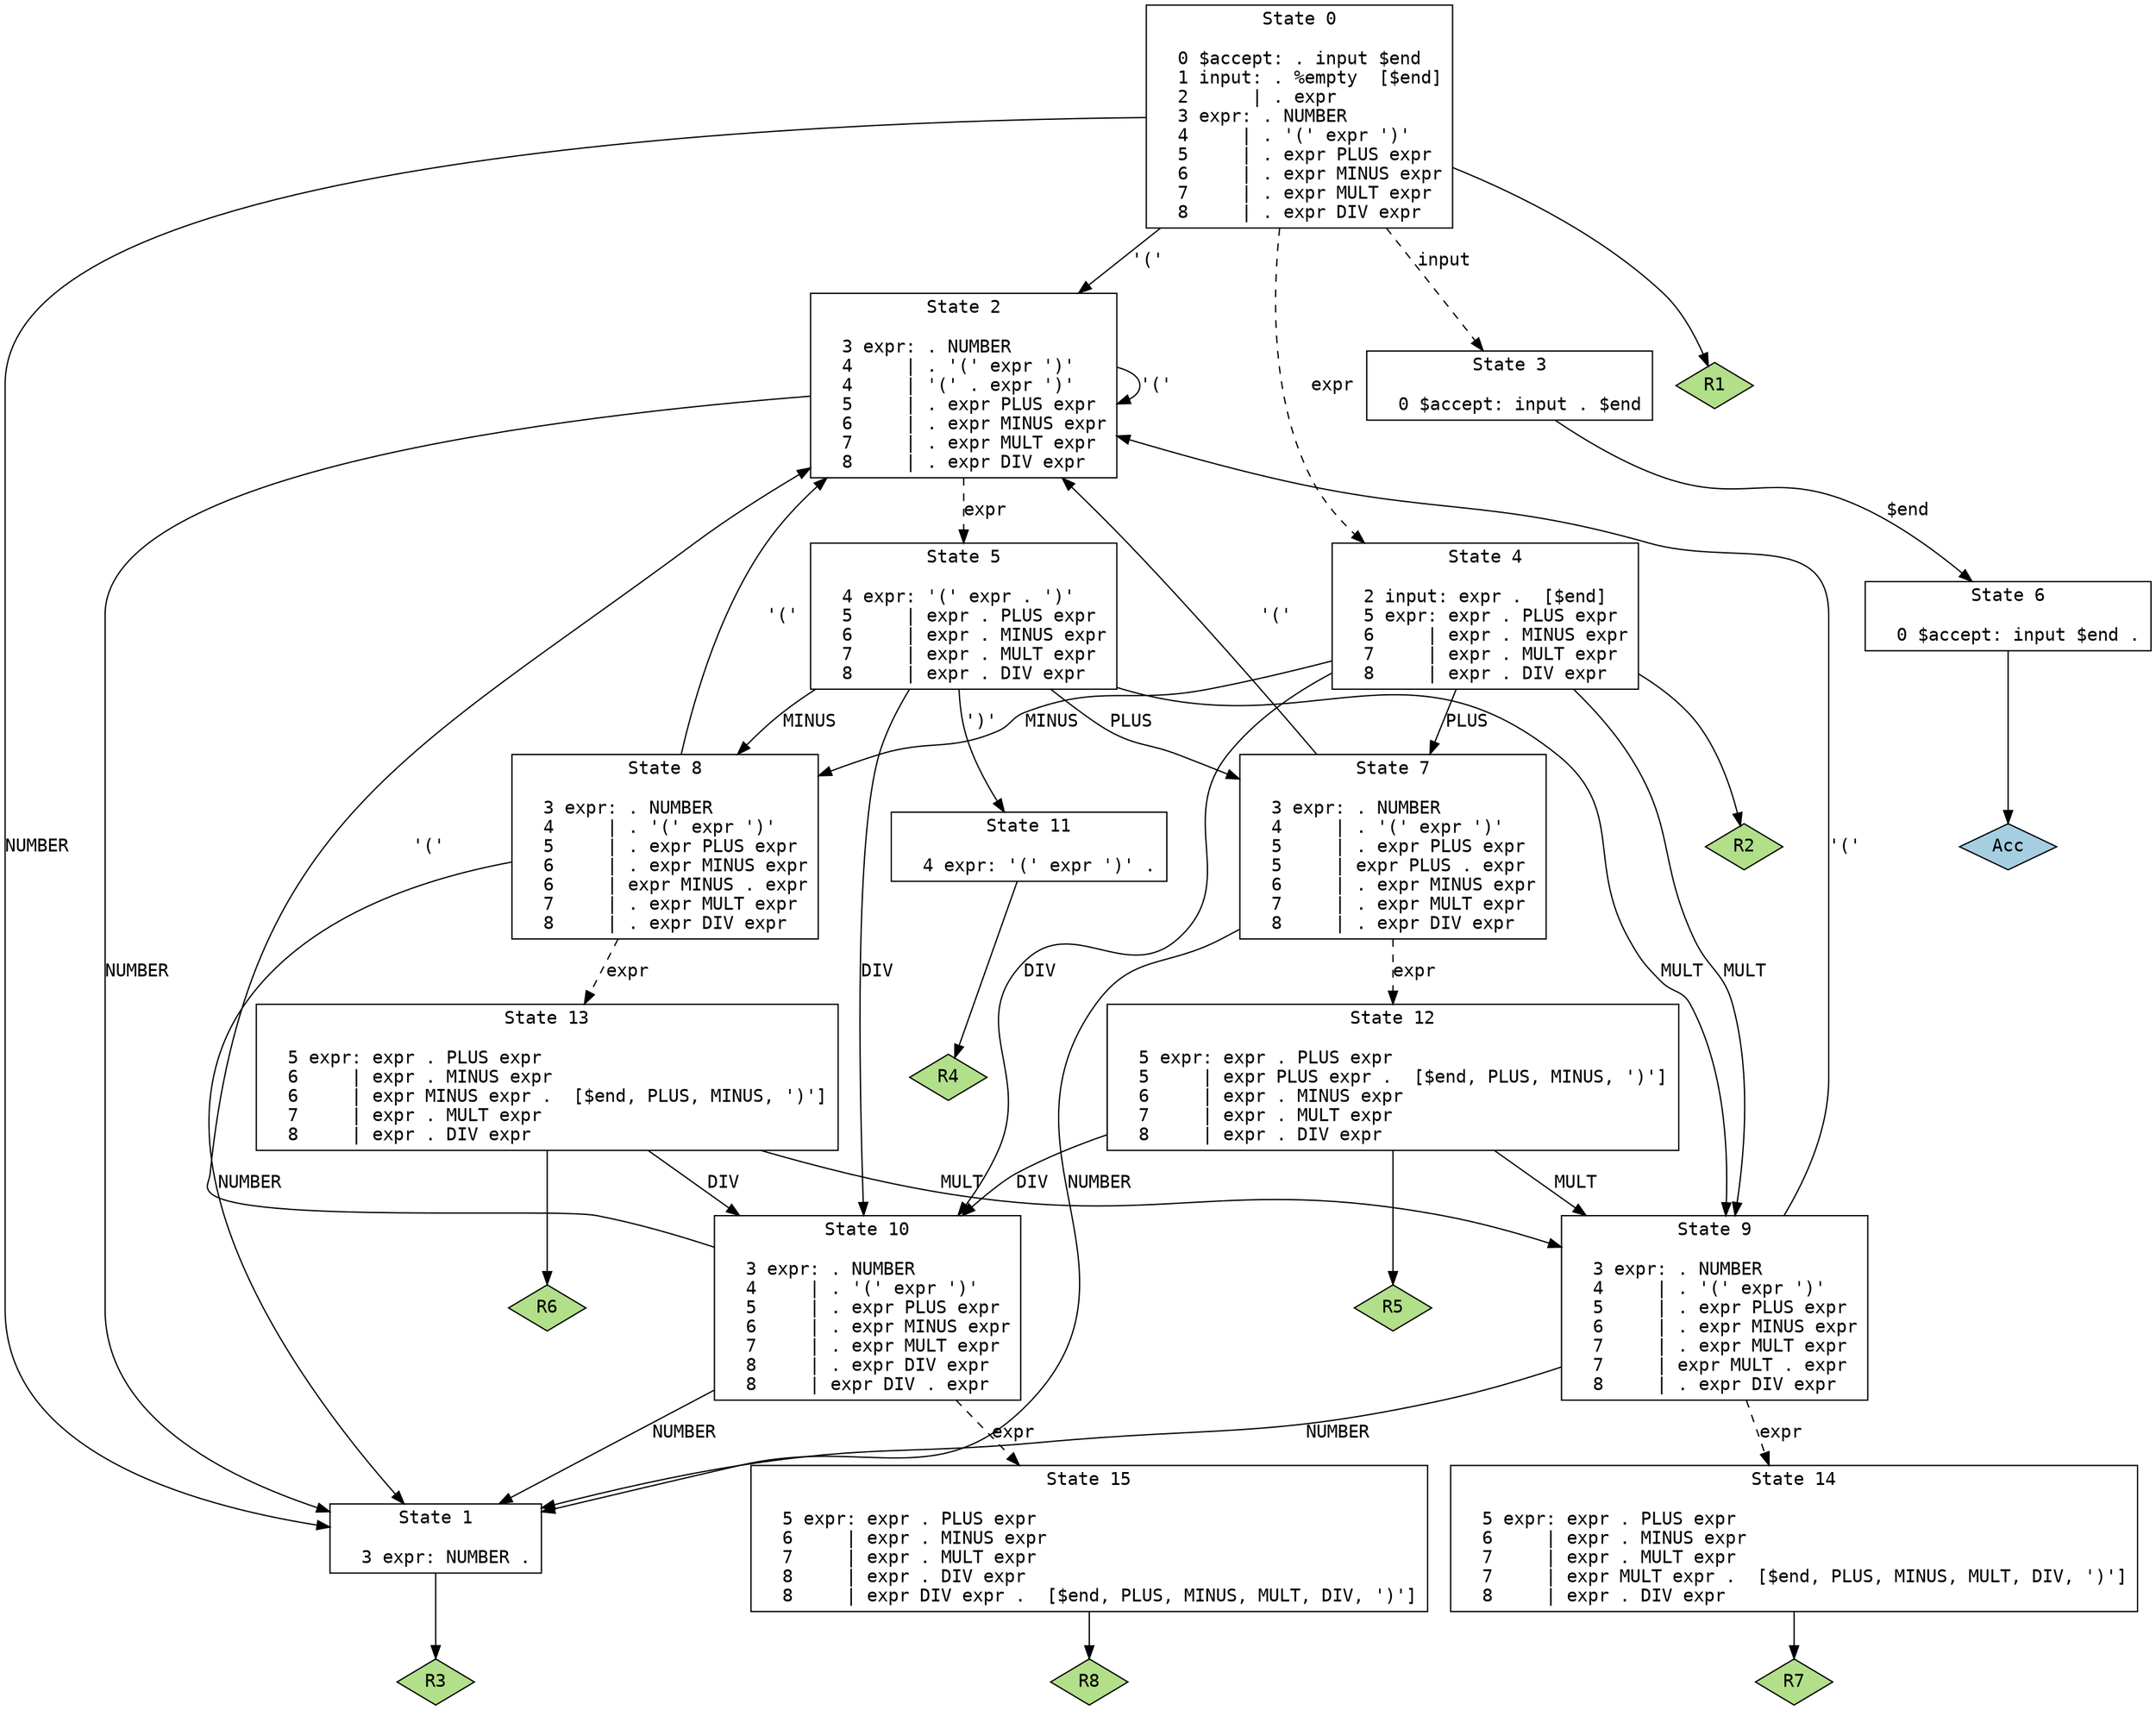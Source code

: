 // Generated by GNU Bison 3.0.4.
// Report bugs to <bug-bison@gnu.org>.
// Home page: <http://www.gnu.org/software/bison/>.

digraph "parser.y"
{
  node [fontname = courier, shape = box, colorscheme = paired6]
  edge [fontname = courier]

  0 [label="State 0\n\l  0 $accept: . input $end\l  1 input: . %empty  [$end]\l  2      | . expr\l  3 expr: . NUMBER\l  4     | . '(' expr ')'\l  5     | . expr PLUS expr\l  6     | . expr MINUS expr\l  7     | . expr MULT expr\l  8     | . expr DIV expr\l"]
  0 -> 1 [style=solid label="NUMBER"]
  0 -> 2 [style=solid label="'('"]
  0 -> 3 [style=dashed label="input"]
  0 -> 4 [style=dashed label="expr"]
  0 -> "0R1" [style=solid]
 "0R1" [label="R1", fillcolor=3, shape=diamond, style=filled]
  1 [label="State 1\n\l  3 expr: NUMBER .\l"]
  1 -> "1R3" [style=solid]
 "1R3" [label="R3", fillcolor=3, shape=diamond, style=filled]
  2 [label="State 2\n\l  3 expr: . NUMBER\l  4     | . '(' expr ')'\l  4     | '(' . expr ')'\l  5     | . expr PLUS expr\l  6     | . expr MINUS expr\l  7     | . expr MULT expr\l  8     | . expr DIV expr\l"]
  2 -> 1 [style=solid label="NUMBER"]
  2 -> 2 [style=solid label="'('"]
  2 -> 5 [style=dashed label="expr"]
  3 [label="State 3\n\l  0 $accept: input . $end\l"]
  3 -> 6 [style=solid label="$end"]
  4 [label="State 4\n\l  2 input: expr .  [$end]\l  5 expr: expr . PLUS expr\l  6     | expr . MINUS expr\l  7     | expr . MULT expr\l  8     | expr . DIV expr\l"]
  4 -> 7 [style=solid label="PLUS"]
  4 -> 8 [style=solid label="MINUS"]
  4 -> 9 [style=solid label="MULT"]
  4 -> 10 [style=solid label="DIV"]
  4 -> "4R2" [style=solid]
 "4R2" [label="R2", fillcolor=3, shape=diamond, style=filled]
  5 [label="State 5\n\l  4 expr: '(' expr . ')'\l  5     | expr . PLUS expr\l  6     | expr . MINUS expr\l  7     | expr . MULT expr\l  8     | expr . DIV expr\l"]
  5 -> 7 [style=solid label="PLUS"]
  5 -> 8 [style=solid label="MINUS"]
  5 -> 9 [style=solid label="MULT"]
  5 -> 10 [style=solid label="DIV"]
  5 -> 11 [style=solid label="')'"]
  6 [label="State 6\n\l  0 $accept: input $end .\l"]
  6 -> "6R0" [style=solid]
 "6R0" [label="Acc", fillcolor=1, shape=diamond, style=filled]
  7 [label="State 7\n\l  3 expr: . NUMBER\l  4     | . '(' expr ')'\l  5     | . expr PLUS expr\l  5     | expr PLUS . expr\l  6     | . expr MINUS expr\l  7     | . expr MULT expr\l  8     | . expr DIV expr\l"]
  7 -> 1 [style=solid label="NUMBER"]
  7 -> 2 [style=solid label="'('"]
  7 -> 12 [style=dashed label="expr"]
  8 [label="State 8\n\l  3 expr: . NUMBER\l  4     | . '(' expr ')'\l  5     | . expr PLUS expr\l  6     | . expr MINUS expr\l  6     | expr MINUS . expr\l  7     | . expr MULT expr\l  8     | . expr DIV expr\l"]
  8 -> 1 [style=solid label="NUMBER"]
  8 -> 2 [style=solid label="'('"]
  8 -> 13 [style=dashed label="expr"]
  9 [label="State 9\n\l  3 expr: . NUMBER\l  4     | . '(' expr ')'\l  5     | . expr PLUS expr\l  6     | . expr MINUS expr\l  7     | . expr MULT expr\l  7     | expr MULT . expr\l  8     | . expr DIV expr\l"]
  9 -> 1 [style=solid label="NUMBER"]
  9 -> 2 [style=solid label="'('"]
  9 -> 14 [style=dashed label="expr"]
  10 [label="State 10\n\l  3 expr: . NUMBER\l  4     | . '(' expr ')'\l  5     | . expr PLUS expr\l  6     | . expr MINUS expr\l  7     | . expr MULT expr\l  8     | . expr DIV expr\l  8     | expr DIV . expr\l"]
  10 -> 1 [style=solid label="NUMBER"]
  10 -> 2 [style=solid label="'('"]
  10 -> 15 [style=dashed label="expr"]
  11 [label="State 11\n\l  4 expr: '(' expr ')' .\l"]
  11 -> "11R4" [style=solid]
 "11R4" [label="R4", fillcolor=3, shape=diamond, style=filled]
  12 [label="State 12\n\l  5 expr: expr . PLUS expr\l  5     | expr PLUS expr .  [$end, PLUS, MINUS, ')']\l  6     | expr . MINUS expr\l  7     | expr . MULT expr\l  8     | expr . DIV expr\l"]
  12 -> 9 [style=solid label="MULT"]
  12 -> 10 [style=solid label="DIV"]
  12 -> "12R5" [style=solid]
 "12R5" [label="R5", fillcolor=3, shape=diamond, style=filled]
  13 [label="State 13\n\l  5 expr: expr . PLUS expr\l  6     | expr . MINUS expr\l  6     | expr MINUS expr .  [$end, PLUS, MINUS, ')']\l  7     | expr . MULT expr\l  8     | expr . DIV expr\l"]
  13 -> 9 [style=solid label="MULT"]
  13 -> 10 [style=solid label="DIV"]
  13 -> "13R6" [style=solid]
 "13R6" [label="R6", fillcolor=3, shape=diamond, style=filled]
  14 [label="State 14\n\l  5 expr: expr . PLUS expr\l  6     | expr . MINUS expr\l  7     | expr . MULT expr\l  7     | expr MULT expr .  [$end, PLUS, MINUS, MULT, DIV, ')']\l  8     | expr . DIV expr\l"]
  14 -> "14R7" [style=solid]
 "14R7" [label="R7", fillcolor=3, shape=diamond, style=filled]
  15 [label="State 15\n\l  5 expr: expr . PLUS expr\l  6     | expr . MINUS expr\l  7     | expr . MULT expr\l  8     | expr . DIV expr\l  8     | expr DIV expr .  [$end, PLUS, MINUS, MULT, DIV, ')']\l"]
  15 -> "15R8" [style=solid]
 "15R8" [label="R8", fillcolor=3, shape=diamond, style=filled]
}
